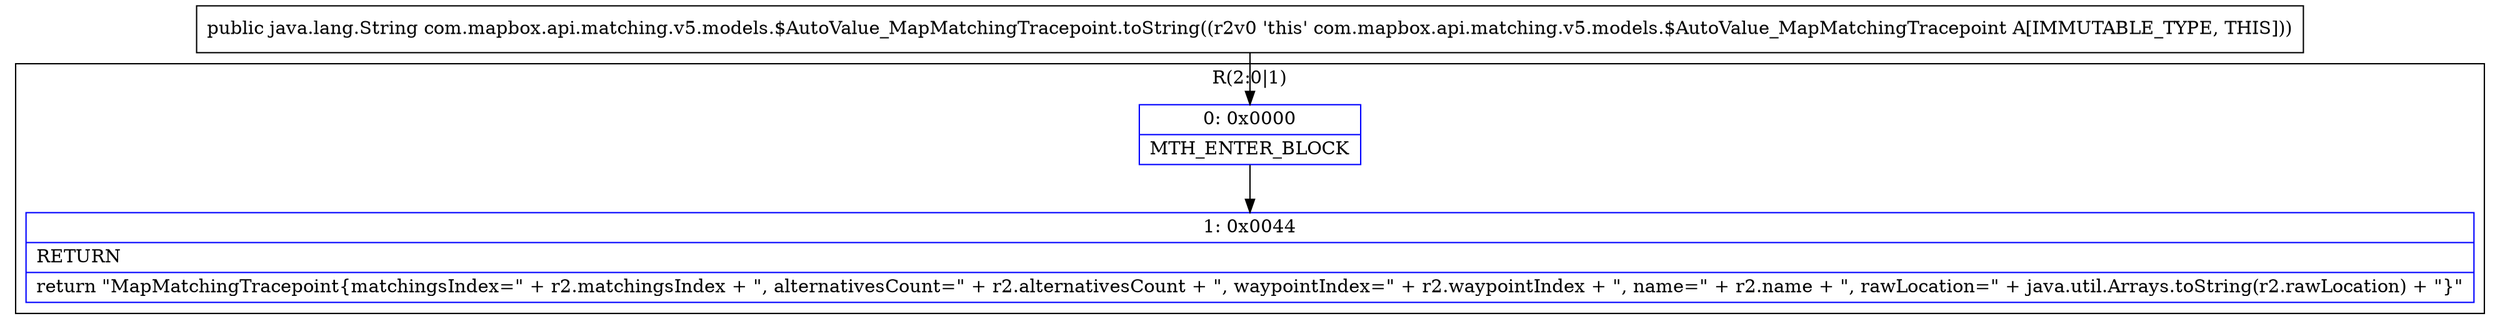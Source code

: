 digraph "CFG forcom.mapbox.api.matching.v5.models.$AutoValue_MapMatchingTracepoint.toString()Ljava\/lang\/String;" {
subgraph cluster_Region_910039676 {
label = "R(2:0|1)";
node [shape=record,color=blue];
Node_0 [shape=record,label="{0\:\ 0x0000|MTH_ENTER_BLOCK\l}"];
Node_1 [shape=record,label="{1\:\ 0x0044|RETURN\l|return \"MapMatchingTracepoint\{matchingsIndex=\" + r2.matchingsIndex + \", alternativesCount=\" + r2.alternativesCount + \", waypointIndex=\" + r2.waypointIndex + \", name=\" + r2.name + \", rawLocation=\" + java.util.Arrays.toString(r2.rawLocation) + \"\}\"\l}"];
}
MethodNode[shape=record,label="{public java.lang.String com.mapbox.api.matching.v5.models.$AutoValue_MapMatchingTracepoint.toString((r2v0 'this' com.mapbox.api.matching.v5.models.$AutoValue_MapMatchingTracepoint A[IMMUTABLE_TYPE, THIS])) }"];
MethodNode -> Node_0;
Node_0 -> Node_1;
}


